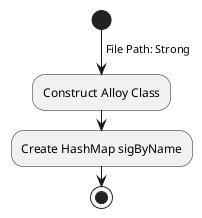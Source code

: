 @startuml
start
-> File Path: Strong;
:Construct Alloy Class;
:Create HashMap sigByName;
stop
@enduml
